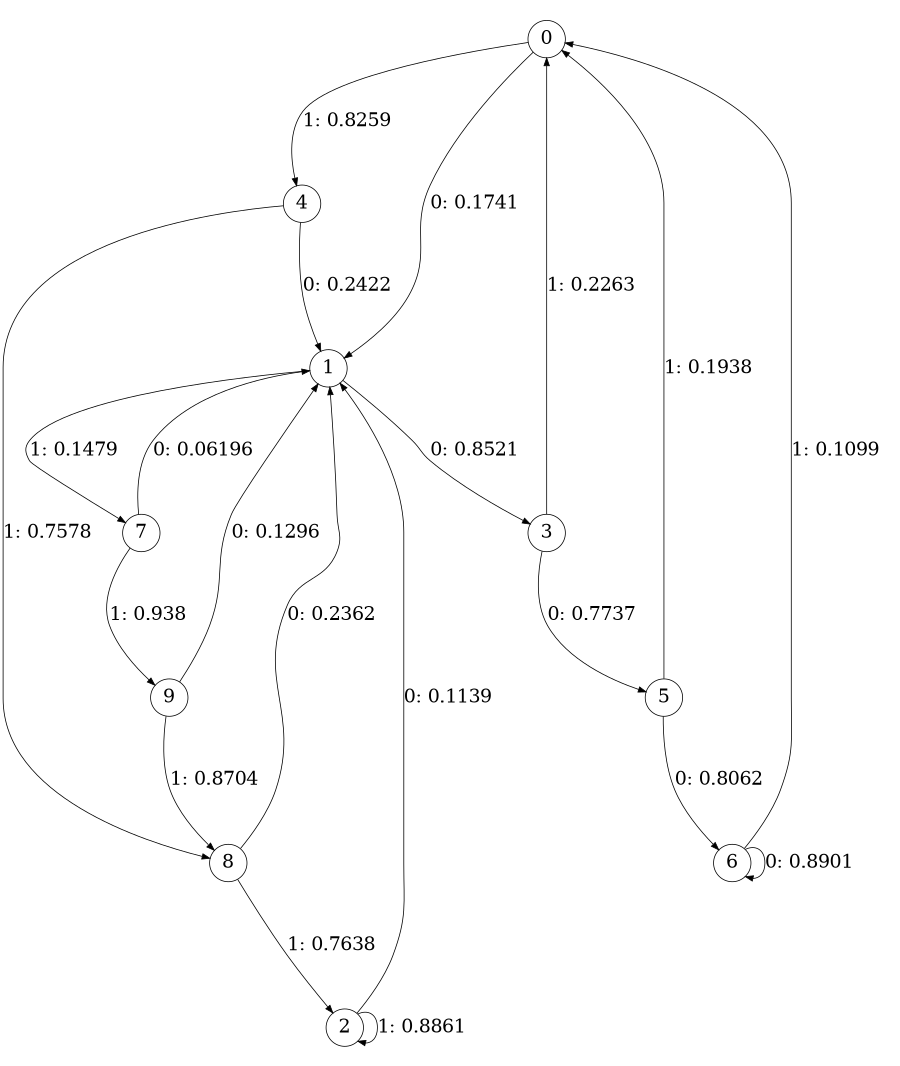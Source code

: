 digraph "ch1face.txt" {
size = "6,8.5";
ratio = "fill";
node [shape = circle];
node [fontsize = 24];
edge [fontsize = 24];
0 -> 1 [label = "0: 0.1741   "];
0 -> 4 [label = "1: 0.8259   "];
1 -> 3 [label = "0: 0.8521   "];
1 -> 7 [label = "1: 0.1479   "];
2 -> 1 [label = "0: 0.1139   "];
2 -> 2 [label = "1: 0.8861   "];
3 -> 5 [label = "0: 0.7737   "];
3 -> 0 [label = "1: 0.2263   "];
4 -> 1 [label = "0: 0.2422   "];
4 -> 8 [label = "1: 0.7578   "];
5 -> 6 [label = "0: 0.8062   "];
5 -> 0 [label = "1: 0.1938   "];
6 -> 6 [label = "0: 0.8901   "];
6 -> 0 [label = "1: 0.1099   "];
7 -> 1 [label = "0: 0.06196  "];
7 -> 9 [label = "1: 0.938    "];
8 -> 1 [label = "0: 0.2362   "];
8 -> 2 [label = "1: 0.7638   "];
9 -> 1 [label = "0: 0.1296   "];
9 -> 8 [label = "1: 0.8704   "];
}